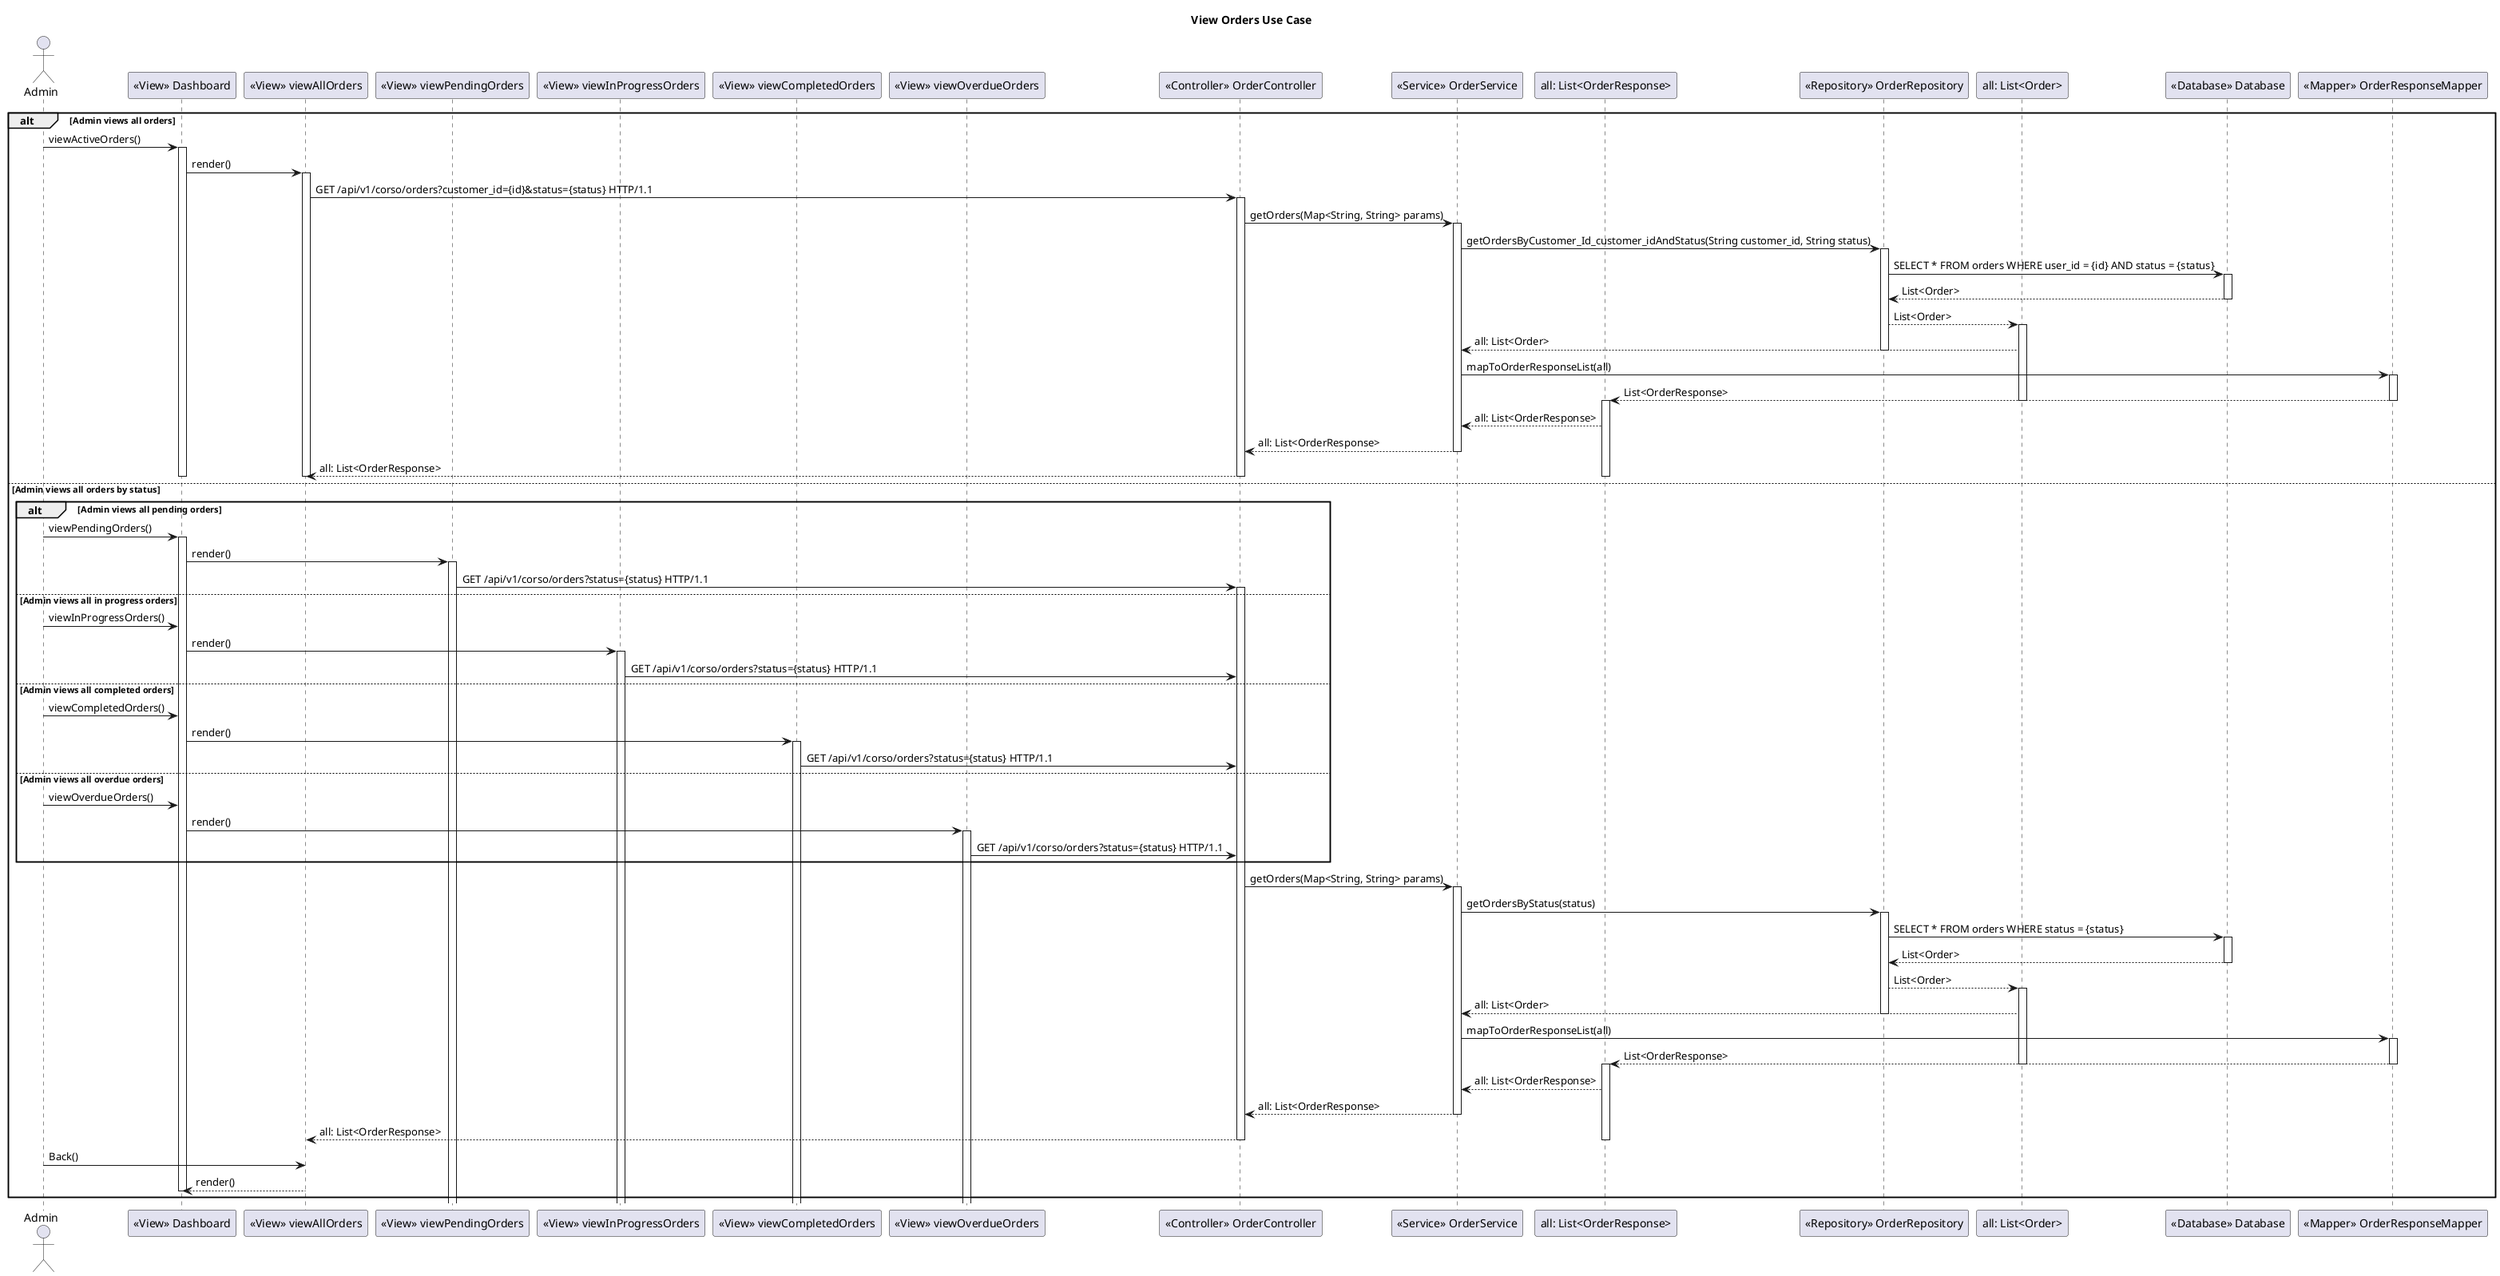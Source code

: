 @startuml

title View Orders Use Case

actor Admin

participant View as "<<View>> Dashboard"

participant viewAllActiveOrders as "<<View>> viewAllOrders"

participant viewPendingOrders as "<<View>> viewPendingOrders"

participant viewInProgressOrders as "<<View>> viewInProgressOrders"

participant viewCompletedOrders as "<<View>> viewCompletedOrders"

participant viewOverdueOrders as "<<View>> viewOverdueOrders"

participant OrderController as "<<Controller>> OrderController"

participant OrderService as "<<Service>> OrderService"

participant allResponse as "all: List<OrderResponse>"

participant OrderRepository as "<<Repository>> OrderRepository"

participant allOrders as "all: List<Order>"

participant Database as "<<Database>> Database"

participant OrderResponseMapper as "<<Mapper>> OrderResponseMapper"


alt Admin views all orders
Admin -> View: viewActiveOrders()
activate View
View -> viewAllActiveOrders: render()
activate viewAllActiveOrders
viewAllActiveOrders -> OrderController: GET /api/v1/corso/orders?customer_id={id}&status={status} HTTP/1.1
activate OrderController
OrderController -> OrderService: getOrders(Map<String, String> params)

activate OrderService

OrderService -> OrderRepository: getOrdersByCustomer_Id_customer_idAndStatus(String customer_id, String status)

activate OrderRepository

OrderRepository -> Database: SELECT * FROM orders WHERE user_id = {id} AND status = {status}

activate Database

Database --> OrderRepository: List<Order>

deactivate Database

OrderRepository --> allOrders : List<Order>
activate allOrders
allOrders --> OrderService: all: List<Order>

deactivate OrderRepository

OrderService -> OrderResponseMapper: mapToOrderResponseList(all)

activate OrderResponseMapper

OrderResponseMapper --> allResponse: List<OrderResponse>
deactivate allOrders

activate allResponse

deactivate OrderResponseMapper

allResponse --> OrderService : all: List<OrderResponse>

OrderService --> OrderController : all: List<OrderResponse>

deactivate OrderService

OrderController --> viewAllActiveOrders : all: List<OrderResponse>

deactivate allResponse
deactivate OrderController

deactivate viewAllActiveOrders
deactivate View
else Admin views all orders by status

    alt Admin views all pending orders
    Admin -> View: viewPendingOrders()
    activate View
    View -> viewPendingOrders: render()
    activate viewPendingOrders

    viewPendingOrders -> OrderController: GET /api/v1/corso/orders?status={status} HTTP/1.1
    activate OrderController
    else Admin views all in progress orders
    Admin -> View: viewInProgressOrders()
    View -> viewInProgressOrders: render()
    activate viewInProgressOrders

    viewInProgressOrders -> OrderController: GET /api/v1/corso/orders?status={status} HTTP/1.1

    else Admin views all completed orders

    Admin -> View: viewCompletedOrders()

    View -> viewCompletedOrders: render()

    activate viewCompletedOrders

    viewCompletedOrders -> OrderController: GET /api/v1/corso/orders?status={status} HTTP/1.1

    else Admin views all overdue orders

    Admin -> View: viewOverdueOrders()

    View -> viewOverdueOrders: render()

    activate viewOverdueOrders

    viewOverdueOrders -> OrderController: GET /api/v1/corso/orders?status={status} HTTP/1.1



end
OrderController -> OrderService: getOrders(Map<String, String> params)

activate OrderService

OrderService -> OrderRepository: getOrdersByStatus(status)

activate OrderRepository

OrderRepository -> Database: SELECT * FROM orders WHERE status = {status}

activate Database

Database --> OrderRepository: List<Order>

deactivate Database

OrderRepository --> allOrders : List<Order>
activate allOrders
allOrders --> OrderService: all: List<Order>

deactivate OrderRepository

OrderService -> OrderResponseMapper: mapToOrderResponseList(all)

activate OrderResponseMapper

OrderResponseMapper --> allResponse: List<OrderResponse>
deactivate allOrders

activate allResponse

deactivate OrderResponseMapper

allResponse --> OrderService : all: List<OrderResponse>

OrderService --> OrderController : all: List<OrderResponse>

deactivate OrderService

OrderController --> viewAllActiveOrders : all: List<OrderResponse>

deactivate allResponse
deactivate OrderController

Admin -> viewAllActiveOrders: Back()

viewAllActiveOrders --> View: render()
deactivate viewAllActiveOrders

deactivate View

end







@endpuml
